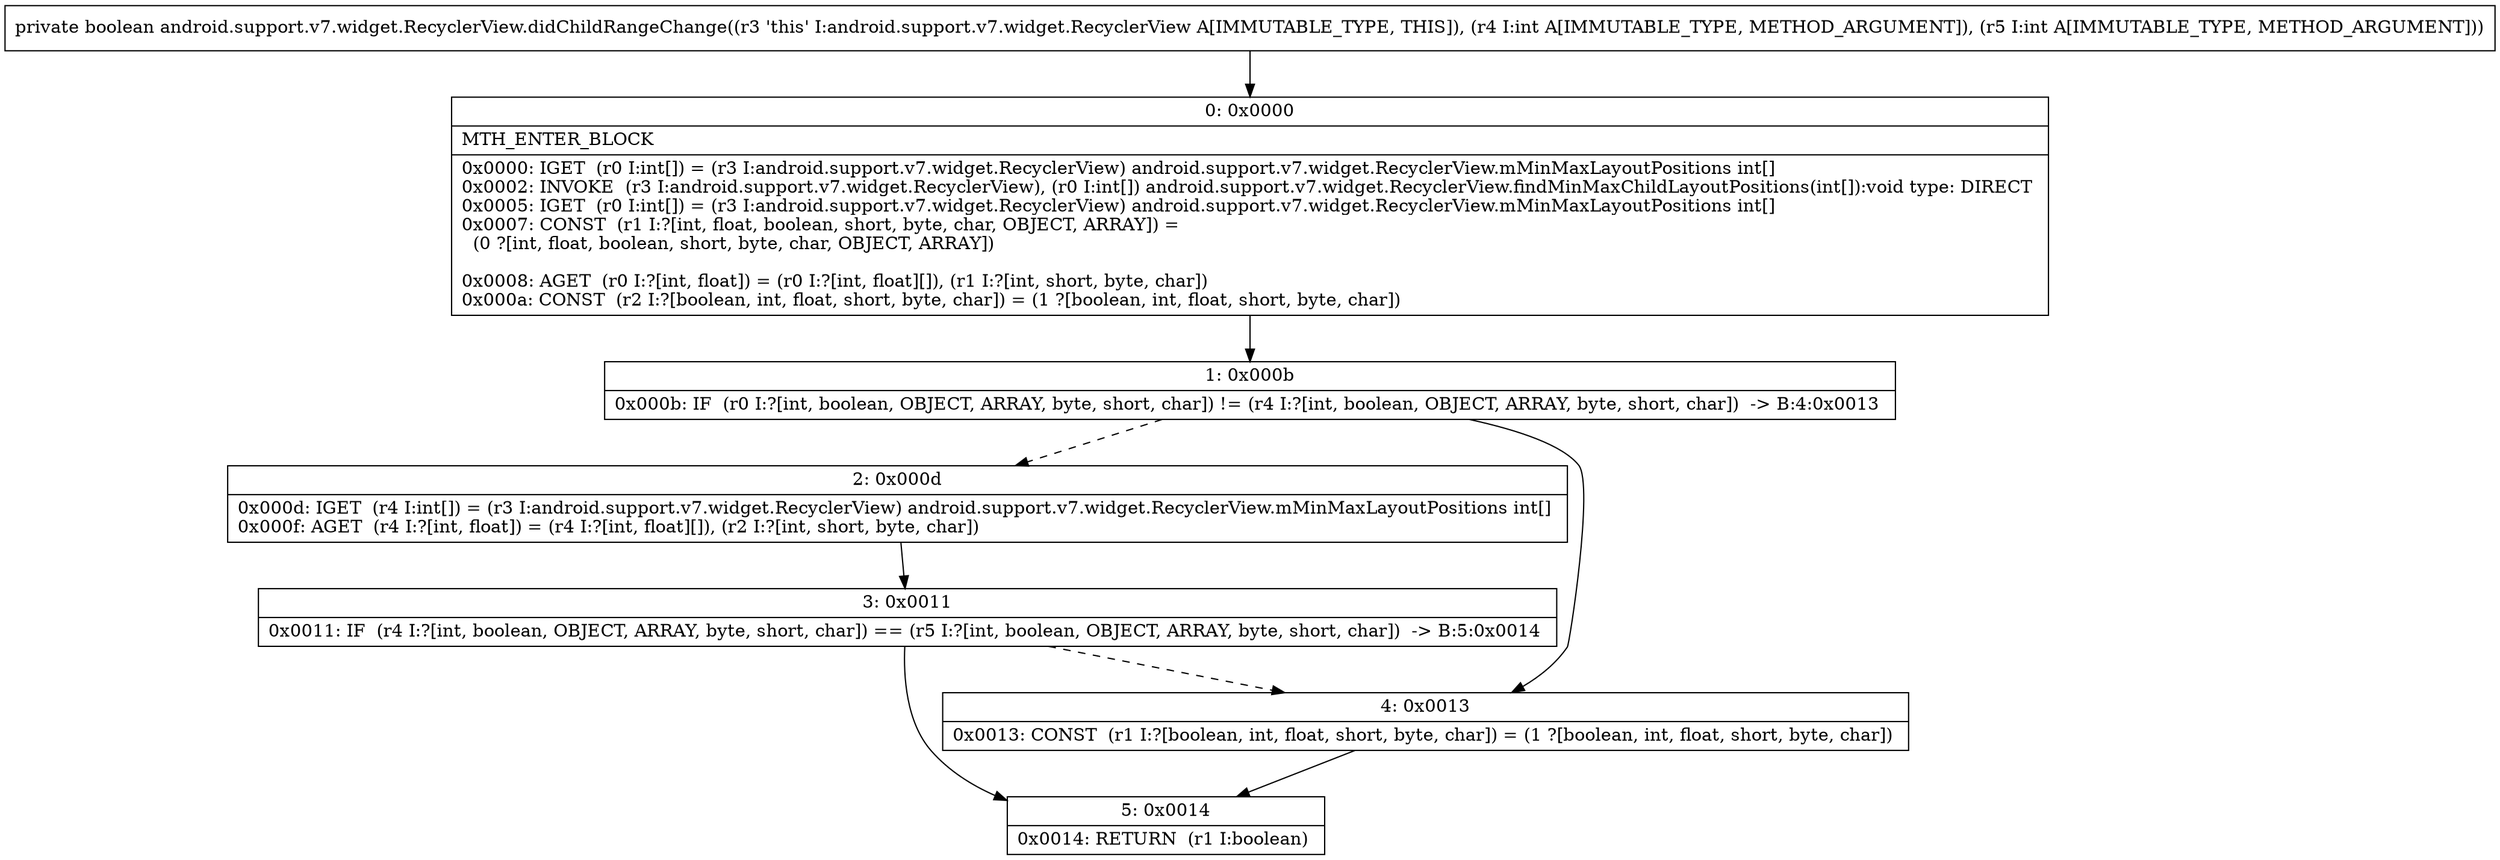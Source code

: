 digraph "CFG forandroid.support.v7.widget.RecyclerView.didChildRangeChange(II)Z" {
Node_0 [shape=record,label="{0\:\ 0x0000|MTH_ENTER_BLOCK\l|0x0000: IGET  (r0 I:int[]) = (r3 I:android.support.v7.widget.RecyclerView) android.support.v7.widget.RecyclerView.mMinMaxLayoutPositions int[] \l0x0002: INVOKE  (r3 I:android.support.v7.widget.RecyclerView), (r0 I:int[]) android.support.v7.widget.RecyclerView.findMinMaxChildLayoutPositions(int[]):void type: DIRECT \l0x0005: IGET  (r0 I:int[]) = (r3 I:android.support.v7.widget.RecyclerView) android.support.v7.widget.RecyclerView.mMinMaxLayoutPositions int[] \l0x0007: CONST  (r1 I:?[int, float, boolean, short, byte, char, OBJECT, ARRAY]) = \l  (0 ?[int, float, boolean, short, byte, char, OBJECT, ARRAY])\l \l0x0008: AGET  (r0 I:?[int, float]) = (r0 I:?[int, float][]), (r1 I:?[int, short, byte, char]) \l0x000a: CONST  (r2 I:?[boolean, int, float, short, byte, char]) = (1 ?[boolean, int, float, short, byte, char]) \l}"];
Node_1 [shape=record,label="{1\:\ 0x000b|0x000b: IF  (r0 I:?[int, boolean, OBJECT, ARRAY, byte, short, char]) != (r4 I:?[int, boolean, OBJECT, ARRAY, byte, short, char])  \-\> B:4:0x0013 \l}"];
Node_2 [shape=record,label="{2\:\ 0x000d|0x000d: IGET  (r4 I:int[]) = (r3 I:android.support.v7.widget.RecyclerView) android.support.v7.widget.RecyclerView.mMinMaxLayoutPositions int[] \l0x000f: AGET  (r4 I:?[int, float]) = (r4 I:?[int, float][]), (r2 I:?[int, short, byte, char]) \l}"];
Node_3 [shape=record,label="{3\:\ 0x0011|0x0011: IF  (r4 I:?[int, boolean, OBJECT, ARRAY, byte, short, char]) == (r5 I:?[int, boolean, OBJECT, ARRAY, byte, short, char])  \-\> B:5:0x0014 \l}"];
Node_4 [shape=record,label="{4\:\ 0x0013|0x0013: CONST  (r1 I:?[boolean, int, float, short, byte, char]) = (1 ?[boolean, int, float, short, byte, char]) \l}"];
Node_5 [shape=record,label="{5\:\ 0x0014|0x0014: RETURN  (r1 I:boolean) \l}"];
MethodNode[shape=record,label="{private boolean android.support.v7.widget.RecyclerView.didChildRangeChange((r3 'this' I:android.support.v7.widget.RecyclerView A[IMMUTABLE_TYPE, THIS]), (r4 I:int A[IMMUTABLE_TYPE, METHOD_ARGUMENT]), (r5 I:int A[IMMUTABLE_TYPE, METHOD_ARGUMENT])) }"];
MethodNode -> Node_0;
Node_0 -> Node_1;
Node_1 -> Node_2[style=dashed];
Node_1 -> Node_4;
Node_2 -> Node_3;
Node_3 -> Node_4[style=dashed];
Node_3 -> Node_5;
Node_4 -> Node_5;
}

